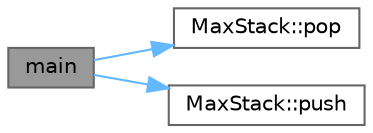 digraph "main"
{
 // LATEX_PDF_SIZE
  bgcolor="transparent";
  edge [fontname=Helvetica,fontsize=10,labelfontname=Helvetica,labelfontsize=10];
  node [fontname=Helvetica,fontsize=10,shape=box,height=0.2,width=0.4];
  rankdir="LR";
  Node1 [label="main",height=0.2,width=0.4,color="gray40", fillcolor="grey60", style="filled", fontcolor="black",tooltip=" "];
  Node1 -> Node2 [color="steelblue1",style="solid"];
  Node2 [label="MaxStack::pop",height=0.2,width=0.4,color="grey40", fillcolor="white", style="filled",URL="$class_max_stack.html#a312e7f6c761a199c1369fbe651e084f0",tooltip="Elimina el ultimo elemento de lla pila."];
  Node1 -> Node3 [color="steelblue1",style="solid"];
  Node3 [label="MaxStack::push",height=0.2,width=0.4,color="grey40", fillcolor="white", style="filled",URL="$class_max_stack.html#a9457832d7cf4e29d0e1e8f71a19aac73",tooltip="Almacena en la ultima posicion una instancia elemet."];
}
